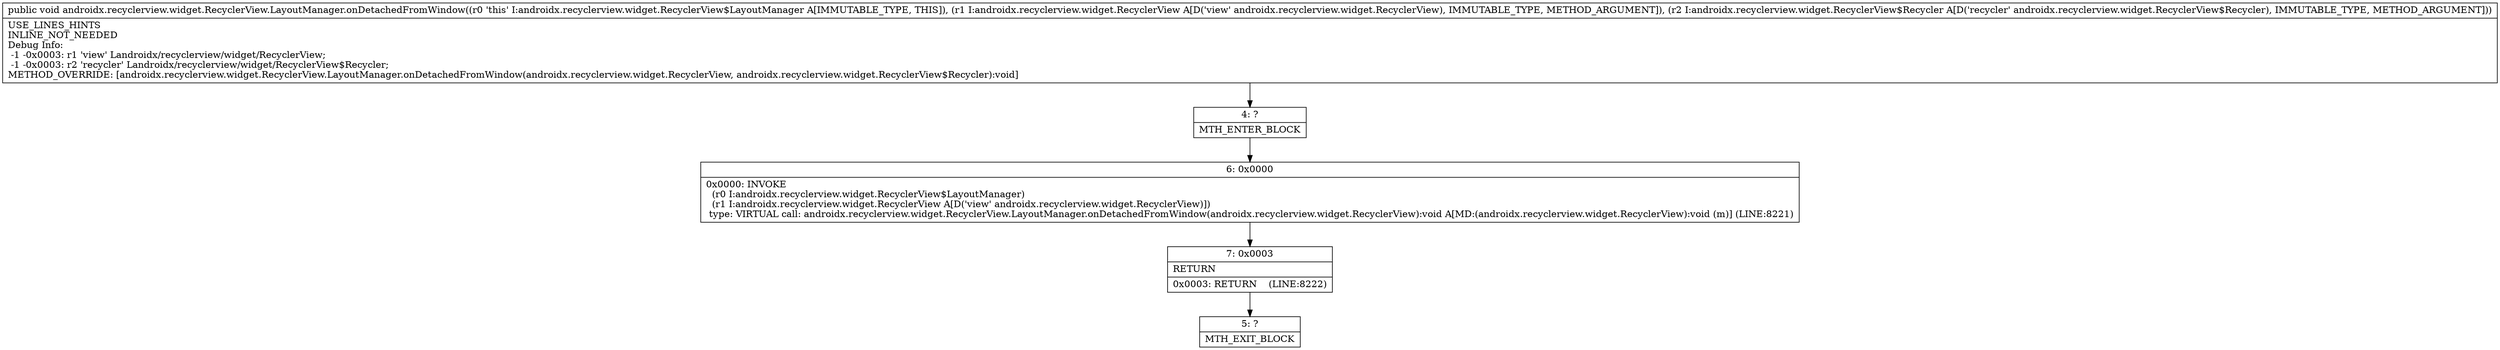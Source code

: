 digraph "CFG forandroidx.recyclerview.widget.RecyclerView.LayoutManager.onDetachedFromWindow(Landroidx\/recyclerview\/widget\/RecyclerView;Landroidx\/recyclerview\/widget\/RecyclerView$Recycler;)V" {
Node_4 [shape=record,label="{4\:\ ?|MTH_ENTER_BLOCK\l}"];
Node_6 [shape=record,label="{6\:\ 0x0000|0x0000: INVOKE  \l  (r0 I:androidx.recyclerview.widget.RecyclerView$LayoutManager)\l  (r1 I:androidx.recyclerview.widget.RecyclerView A[D('view' androidx.recyclerview.widget.RecyclerView)])\l type: VIRTUAL call: androidx.recyclerview.widget.RecyclerView.LayoutManager.onDetachedFromWindow(androidx.recyclerview.widget.RecyclerView):void A[MD:(androidx.recyclerview.widget.RecyclerView):void (m)] (LINE:8221)\l}"];
Node_7 [shape=record,label="{7\:\ 0x0003|RETURN\l|0x0003: RETURN    (LINE:8222)\l}"];
Node_5 [shape=record,label="{5\:\ ?|MTH_EXIT_BLOCK\l}"];
MethodNode[shape=record,label="{public void androidx.recyclerview.widget.RecyclerView.LayoutManager.onDetachedFromWindow((r0 'this' I:androidx.recyclerview.widget.RecyclerView$LayoutManager A[IMMUTABLE_TYPE, THIS]), (r1 I:androidx.recyclerview.widget.RecyclerView A[D('view' androidx.recyclerview.widget.RecyclerView), IMMUTABLE_TYPE, METHOD_ARGUMENT]), (r2 I:androidx.recyclerview.widget.RecyclerView$Recycler A[D('recycler' androidx.recyclerview.widget.RecyclerView$Recycler), IMMUTABLE_TYPE, METHOD_ARGUMENT]))  | USE_LINES_HINTS\lINLINE_NOT_NEEDED\lDebug Info:\l  \-1 \-0x0003: r1 'view' Landroidx\/recyclerview\/widget\/RecyclerView;\l  \-1 \-0x0003: r2 'recycler' Landroidx\/recyclerview\/widget\/RecyclerView$Recycler;\lMETHOD_OVERRIDE: [androidx.recyclerview.widget.RecyclerView.LayoutManager.onDetachedFromWindow(androidx.recyclerview.widget.RecyclerView, androidx.recyclerview.widget.RecyclerView$Recycler):void]\l}"];
MethodNode -> Node_4;Node_4 -> Node_6;
Node_6 -> Node_7;
Node_7 -> Node_5;
}

